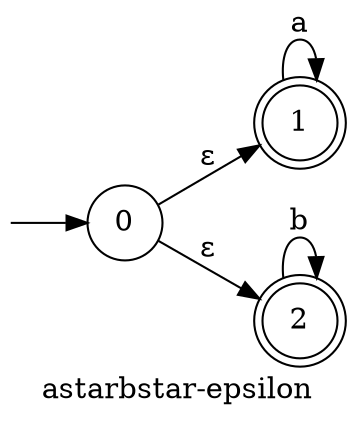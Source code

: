 digraph finite_state_machine {
  rankdir=LR;  
  size="8,5"  label="astarbstar-epsilon"  node [shape = doublecircle]; "1" "2";
  node [shape = circle];
  __I__ [label="", style=invis, width=0]
  __I__ -> "0"
  "0" -> "1" [label = ε];
  "0" -> "2" [label = ε];
  "1" -> "1" [label = a];
  "2" -> "2" [label = b];
}
